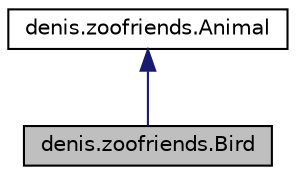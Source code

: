 digraph "denis.zoofriends.Bird"
{
  edge [fontname="Helvetica",fontsize="10",labelfontname="Helvetica",labelfontsize="10"];
  node [fontname="Helvetica",fontsize="10",shape=record];
  Node1 [label="denis.zoofriends.Bird",height=0.2,width=0.4,color="black", fillcolor="grey75", style="filled" fontcolor="black"];
  Node2 -> Node1 [dir="back",color="midnightblue",fontsize="10",style="solid",fontname="Helvetica"];
  Node2 [label="denis.zoofriends.Animal",height=0.2,width=0.4,color="black", fillcolor="white", style="filled",URL="$classdenis_1_1zoofriends_1_1_animal.html"];
}
